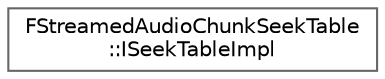 digraph "Graphical Class Hierarchy"
{
 // INTERACTIVE_SVG=YES
 // LATEX_PDF_SIZE
  bgcolor="transparent";
  edge [fontname=Helvetica,fontsize=10,labelfontname=Helvetica,labelfontsize=10];
  node [fontname=Helvetica,fontsize=10,shape=box,height=0.2,width=0.4];
  rankdir="LR";
  Node0 [id="Node000000",label="FStreamedAudioChunkSeekTable\l::ISeekTableImpl",height=0.2,width=0.4,color="grey40", fillcolor="white", style="filled",URL="$d0/da2/structFStreamedAudioChunkSeekTable_1_1ISeekTableImpl.html",tooltip=" "];
}
